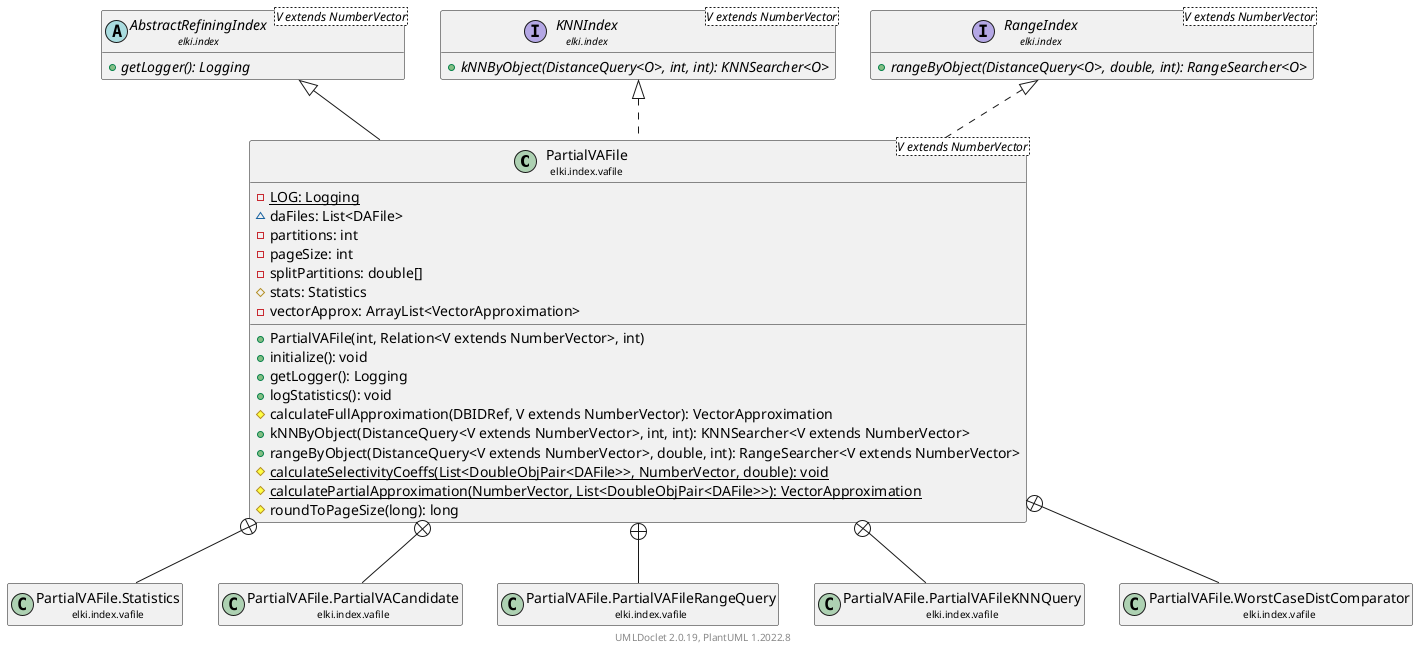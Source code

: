 @startuml
    remove .*\.(Instance|Par|Parameterizer|Factory)$
    set namespaceSeparator none
    hide empty fields
    hide empty methods

    class "<size:14>PartialVAFile\n<size:10>elki.index.vafile" as elki.index.vafile.PartialVAFile<V extends NumberVector> [[PartialVAFile.html]] {
        {static} -LOG: Logging
        ~daFiles: List<DAFile>
        -partitions: int
        -pageSize: int
        -splitPartitions: double[]
        #stats: Statistics
        -vectorApprox: ArrayList<VectorApproximation>
        +PartialVAFile(int, Relation<V extends NumberVector>, int)
        +initialize(): void
        +getLogger(): Logging
        +logStatistics(): void
        #calculateFullApproximation(DBIDRef, V extends NumberVector): VectorApproximation
        +kNNByObject(DistanceQuery<V extends NumberVector>, int, int): KNNSearcher<V extends NumberVector>
        +rangeByObject(DistanceQuery<V extends NumberVector>, double, int): RangeSearcher<V extends NumberVector>
        {static} #calculateSelectivityCoeffs(List<DoubleObjPair<DAFile>>, NumberVector, double): void
        {static} #calculatePartialApproximation(NumberVector, List<DoubleObjPair<DAFile>>): VectorApproximation
        #roundToPageSize(long): long
    }

    abstract class "<size:14>AbstractRefiningIndex\n<size:10>elki.index" as elki.index.AbstractRefiningIndex<V extends NumberVector> [[../AbstractRefiningIndex.html]] {
        {abstract} +getLogger(): Logging
    }
    interface "<size:14>KNNIndex\n<size:10>elki.index" as elki.index.KNNIndex<V extends NumberVector> [[../KNNIndex.html]] {
        {abstract} +kNNByObject(DistanceQuery<O>, int, int): KNNSearcher<O>
    }
    interface "<size:14>RangeIndex\n<size:10>elki.index" as elki.index.RangeIndex<V extends NumberVector> [[../RangeIndex.html]] {
        {abstract} +rangeByObject(DistanceQuery<O>, double, int): RangeSearcher<O>
    }
    class "<size:14>PartialVAFile.Statistics\n<size:10>elki.index.vafile" as elki.index.vafile.PartialVAFile.Statistics [[PartialVAFile.Statistics.html]]
    class "<size:14>PartialVAFile.PartialVACandidate\n<size:10>elki.index.vafile" as elki.index.vafile.PartialVAFile.PartialVACandidate [[PartialVAFile.PartialVACandidate.html]]
    class "<size:14>PartialVAFile.PartialVAFileRangeQuery\n<size:10>elki.index.vafile" as elki.index.vafile.PartialVAFile.PartialVAFileRangeQuery [[PartialVAFile.PartialVAFileRangeQuery.html]]
    class "<size:14>PartialVAFile.PartialVAFileKNNQuery\n<size:10>elki.index.vafile" as elki.index.vafile.PartialVAFile.PartialVAFileKNNQuery [[PartialVAFile.PartialVAFileKNNQuery.html]]
    class "<size:14>PartialVAFile.WorstCaseDistComparator\n<size:10>elki.index.vafile" as elki.index.vafile.PartialVAFile.WorstCaseDistComparator [[PartialVAFile.WorstCaseDistComparator.html]]
    class "<size:14>PartialVAFile.Factory\n<size:10>elki.index.vafile" as elki.index.vafile.PartialVAFile.Factory<V extends NumberVector> [[PartialVAFile.Factory.html]]

    elki.index.AbstractRefiningIndex <|-- elki.index.vafile.PartialVAFile
    elki.index.KNNIndex <|.. elki.index.vafile.PartialVAFile
    elki.index.RangeIndex <|.. elki.index.vafile.PartialVAFile
    elki.index.vafile.PartialVAFile +-- elki.index.vafile.PartialVAFile.Statistics
    elki.index.vafile.PartialVAFile +-- elki.index.vafile.PartialVAFile.PartialVACandidate
    elki.index.vafile.PartialVAFile +-- elki.index.vafile.PartialVAFile.PartialVAFileRangeQuery
    elki.index.vafile.PartialVAFile +-- elki.index.vafile.PartialVAFile.PartialVAFileKNNQuery
    elki.index.vafile.PartialVAFile +-- elki.index.vafile.PartialVAFile.WorstCaseDistComparator
    elki.index.vafile.PartialVAFile +-- elki.index.vafile.PartialVAFile.Factory

    center footer UMLDoclet 2.0.19, PlantUML 1.2022.8
@enduml
